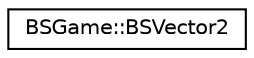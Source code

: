 digraph "Graphical Class Hierarchy"
{
 // LATEX_PDF_SIZE
  edge [fontname="Helvetica",fontsize="10",labelfontname="Helvetica",labelfontsize="10"];
  node [fontname="Helvetica",fontsize="10",shape=record];
  rankdir="LR";
  Node0 [label="BSGame::BSVector2",height=0.2,width=0.4,color="black", fillcolor="white", style="filled",URL="$class_b_s_game_1_1_b_s_vector2.html",tooltip=" "];
}
